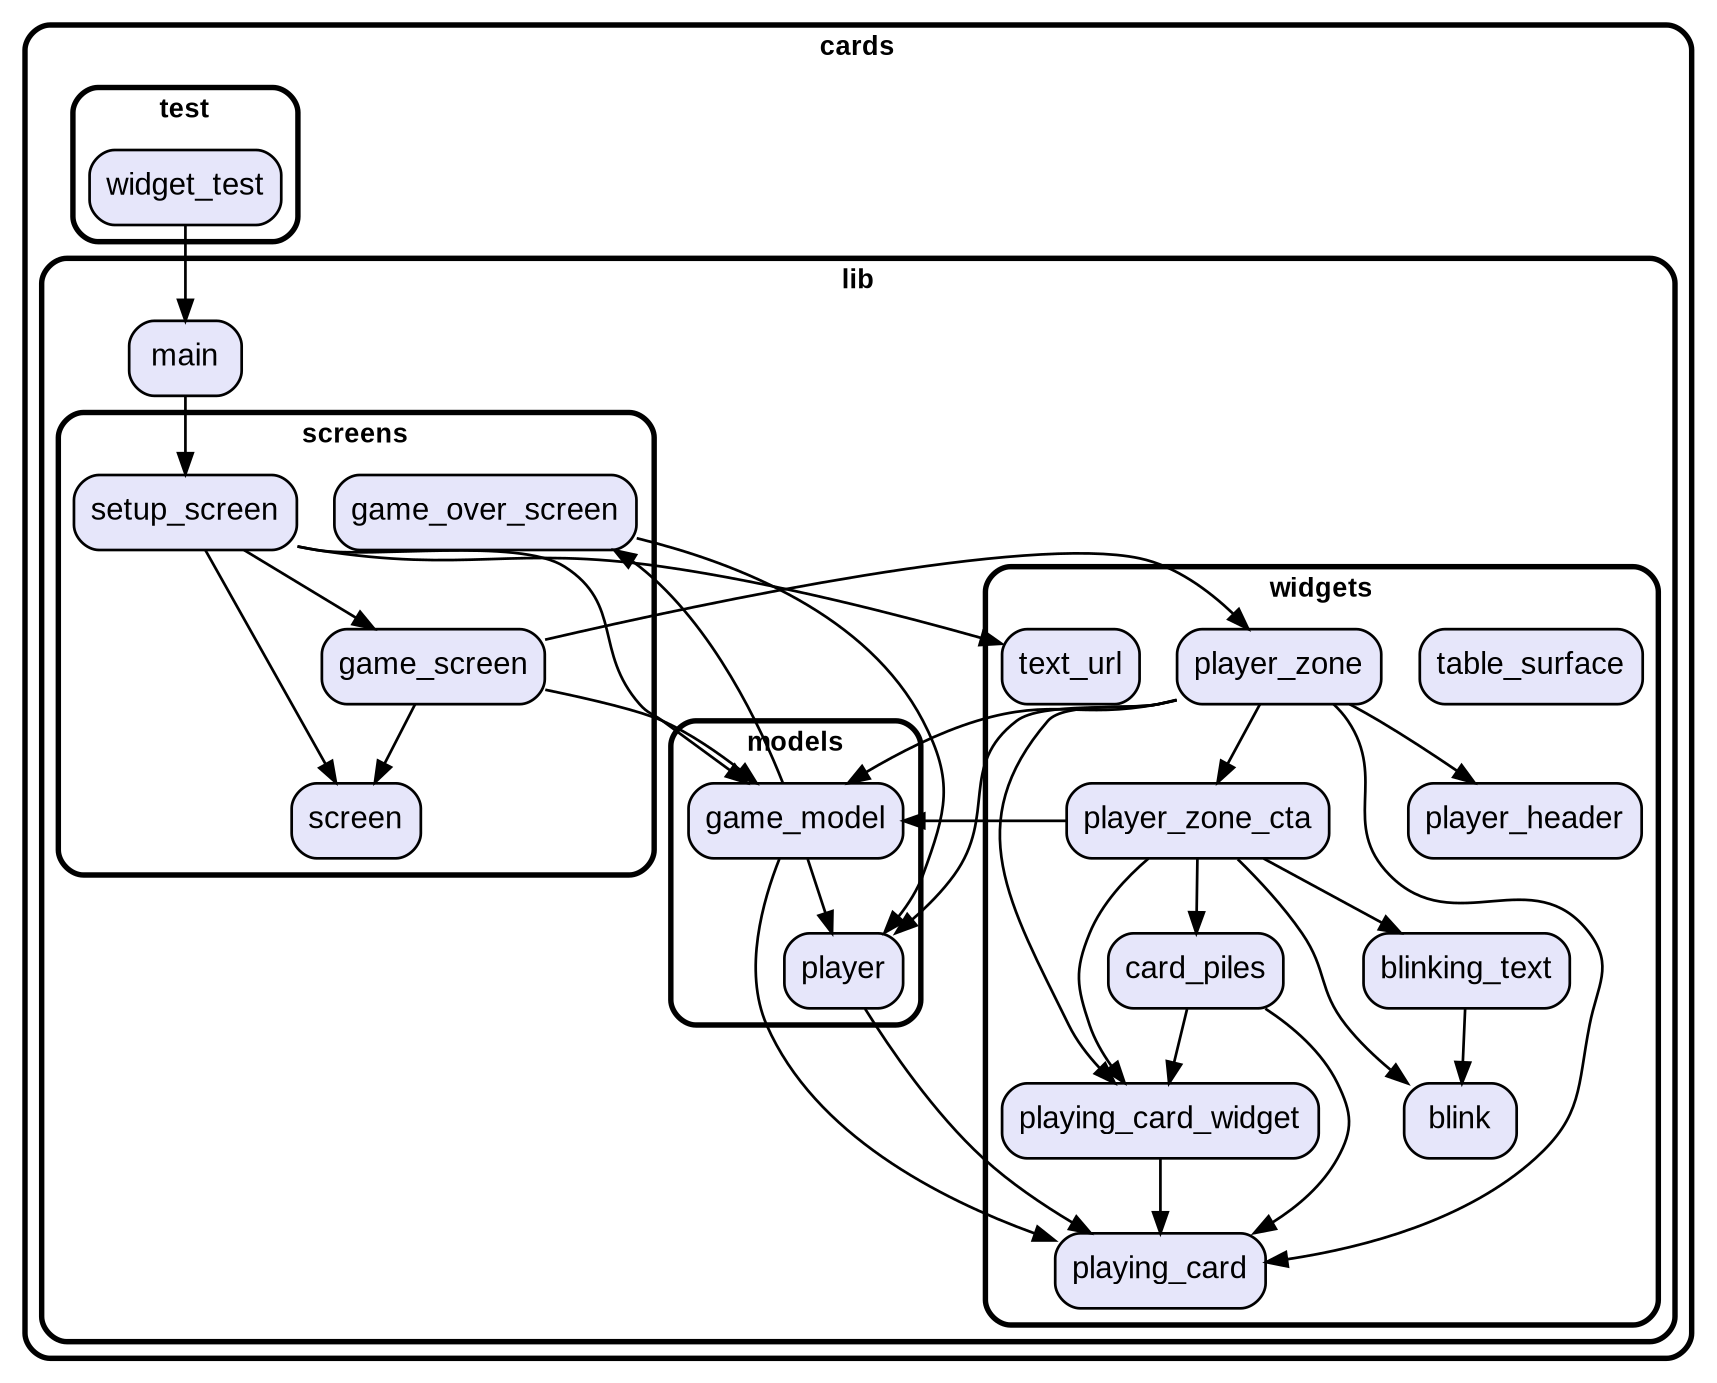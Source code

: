 digraph "" {
  graph [style=rounded fontname="Arial Black" fontsize=13 penwidth=2.6];
  node [shape=rect style="filled,rounded" fontname=Arial fontsize=15 fillcolor=Lavender penwidth=1.3];
  edge [penwidth=1.3];
  "/test/widget_test.dart" [label="widget_test"];
  "/lib/models/game_model.dart" [label="game_model"];
  "/lib/models/player.dart" [label="player"];
  "/lib/screens/game_screen.dart" [label="game_screen"];
  "/lib/screens/game_over_screen.dart" [label="game_over_screen"];
  "/lib/screens/setup_screen.dart" [label="setup_screen"];
  "/lib/screens/screen.dart" [label="screen"];
  "/lib/main.dart" [label="main"];
  "/lib/widgets/blink.dart" [label="blink"];
  "/lib/widgets/playing_card_widget.dart" [label="playing_card_widget"];
  "/lib/widgets/table_surface.dart" [label="table_surface"];
  "/lib/widgets/blinking_text.dart" [label="blinking_text"];
  "/lib/widgets/player_zone.dart" [label="player_zone"];
  "/lib/widgets/playing_card.dart" [label="playing_card"];
  "/lib/widgets/card_piles.dart" [label="card_piles"];
  "/lib/widgets/player_zone_cta.dart" [label="player_zone_cta"];
  "/lib/widgets/player_header.dart" [label="player_header"];
  "/lib/widgets/text_url.dart" [label="text_url"];
  subgraph "cluster~" {
    label="cards";
    subgraph "cluster~/test" {
      label="test";
      "/test/widget_test.dart";
    }
    subgraph "cluster~/lib" {
      label="lib";
      "/lib/main.dart";
      subgraph "cluster~/lib/models" {
        label="models";
        "/lib/models/game_model.dart";
        "/lib/models/player.dart";
      }
      subgraph "cluster~/lib/screens" {
        label="screens";
        "/lib/screens/game_screen.dart";
        "/lib/screens/game_over_screen.dart";
        "/lib/screens/setup_screen.dart";
        "/lib/screens/screen.dart";
      }
      subgraph "cluster~/lib/widgets" {
        label="widgets";
        "/lib/widgets/blink.dart";
        "/lib/widgets/playing_card_widget.dart";
        "/lib/widgets/table_surface.dart";
        "/lib/widgets/blinking_text.dart";
        "/lib/widgets/player_zone.dart";
        "/lib/widgets/playing_card.dart";
        "/lib/widgets/card_piles.dart";
        "/lib/widgets/player_zone_cta.dart";
        "/lib/widgets/player_header.dart";
        "/lib/widgets/text_url.dart";
      }
    }
  }
  "/test/widget_test.dart" -> "/lib/main.dart";
  "/lib/models/game_model.dart" -> "/lib/models/player.dart";
  "/lib/models/game_model.dart" -> "/lib/screens/game_over_screen.dart";
  "/lib/models/game_model.dart" -> "/lib/widgets/playing_card.dart";
  "/lib/models/player.dart" -> "/lib/widgets/playing_card.dart";
  "/lib/screens/game_screen.dart" -> "/lib/screens/screen.dart";
  "/lib/screens/game_screen.dart" -> "/lib/widgets/player_zone.dart";
  "/lib/screens/game_screen.dart" -> "/lib/models/game_model.dart";
  "/lib/screens/game_over_screen.dart" -> "/lib/models/player.dart";
  "/lib/screens/setup_screen.dart" -> "/lib/models/game_model.dart";
  "/lib/screens/setup_screen.dart" -> "/lib/screens/game_screen.dart";
  "/lib/screens/setup_screen.dart" -> "/lib/screens/screen.dart";
  "/lib/screens/setup_screen.dart" -> "/lib/widgets/text_url.dart";
  "/lib/main.dart" -> "/lib/screens/setup_screen.dart";
  "/lib/widgets/playing_card_widget.dart" -> "/lib/widgets/playing_card.dart";
  "/lib/widgets/blinking_text.dart" -> "/lib/widgets/blink.dart";
  "/lib/widgets/player_zone.dart" -> "/lib/models/game_model.dart";
  "/lib/widgets/player_zone.dart" -> "/lib/models/player.dart";
  "/lib/widgets/player_zone.dart" -> "/lib/widgets/player_header.dart";
  "/lib/widgets/player_zone.dart" -> "/lib/widgets/player_zone_cta.dart";
  "/lib/widgets/player_zone.dart" -> "/lib/widgets/playing_card.dart";
  "/lib/widgets/player_zone.dart" -> "/lib/widgets/playing_card_widget.dart";
  "/lib/widgets/card_piles.dart" -> "/lib/widgets/playing_card.dart";
  "/lib/widgets/card_piles.dart" -> "/lib/widgets/playing_card_widget.dart";
  "/lib/widgets/player_zone_cta.dart" -> "/lib/models/game_model.dart";
  "/lib/widgets/player_zone_cta.dart" -> "/lib/widgets/blink.dart";
  "/lib/widgets/player_zone_cta.dart" -> "/lib/widgets/blinking_text.dart";
  "/lib/widgets/player_zone_cta.dart" -> "/lib/widgets/card_piles.dart";
  "/lib/widgets/player_zone_cta.dart" -> "/lib/widgets/playing_card_widget.dart";
}
